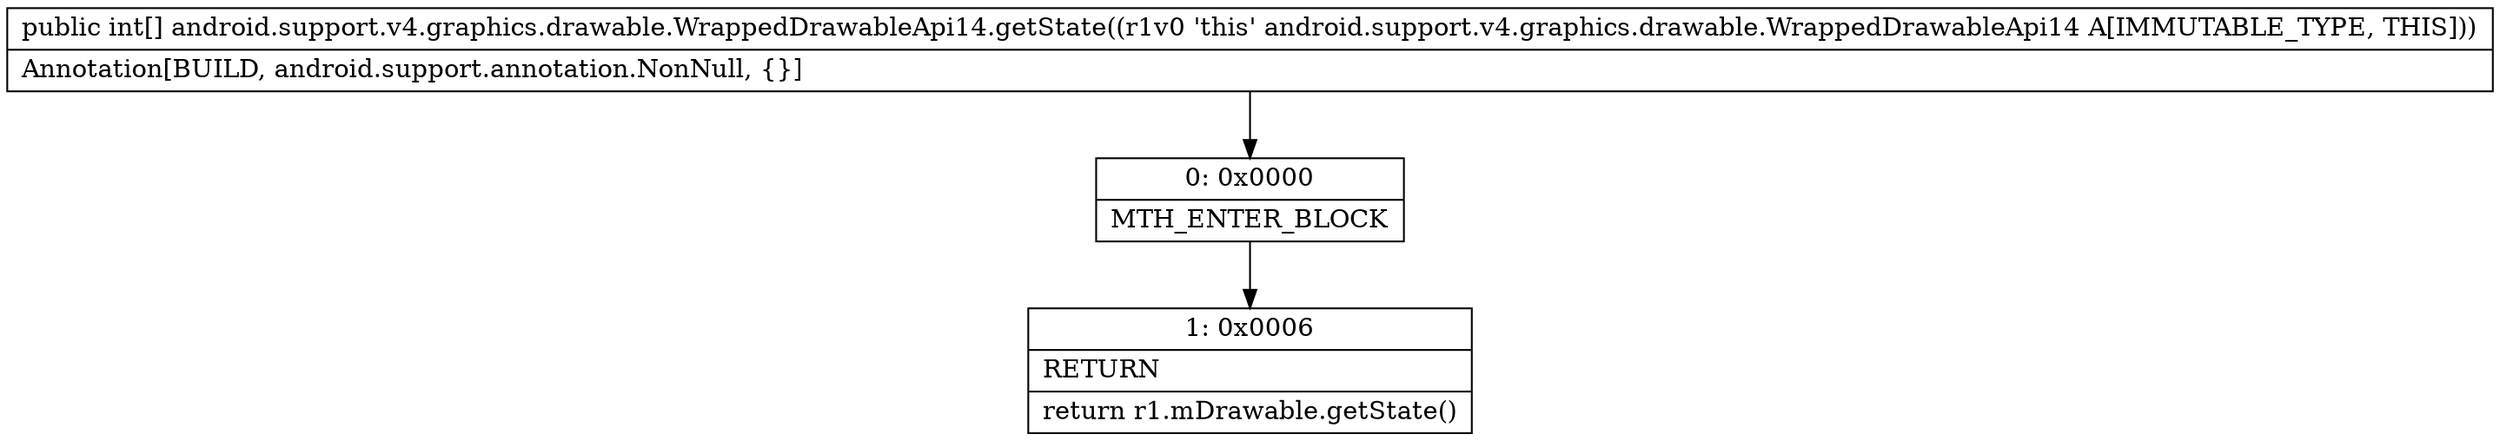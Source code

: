 digraph "CFG forandroid.support.v4.graphics.drawable.WrappedDrawableApi14.getState()[I" {
Node_0 [shape=record,label="{0\:\ 0x0000|MTH_ENTER_BLOCK\l}"];
Node_1 [shape=record,label="{1\:\ 0x0006|RETURN\l|return r1.mDrawable.getState()\l}"];
MethodNode[shape=record,label="{public int[] android.support.v4.graphics.drawable.WrappedDrawableApi14.getState((r1v0 'this' android.support.v4.graphics.drawable.WrappedDrawableApi14 A[IMMUTABLE_TYPE, THIS]))  | Annotation[BUILD, android.support.annotation.NonNull, \{\}]\l}"];
MethodNode -> Node_0;
Node_0 -> Node_1;
}


